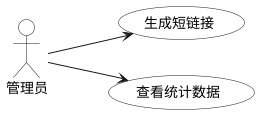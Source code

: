 @startuml
'最近一次更新时间: 2024-05-05
left to right direction

:管理员: as Admin #white

(生成短链接) as (Use1) #white
(查看统计数据) as (Use2) #white

Admin -down-> (Use1)
Admin -down-> (Use2)

@enduml